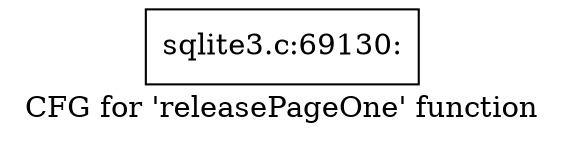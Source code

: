 digraph "CFG for 'releasePageOne' function" {
	label="CFG for 'releasePageOne' function";

	Node0x55c0f7759910 [shape=record,label="{sqlite3.c:69130:}"];
}
